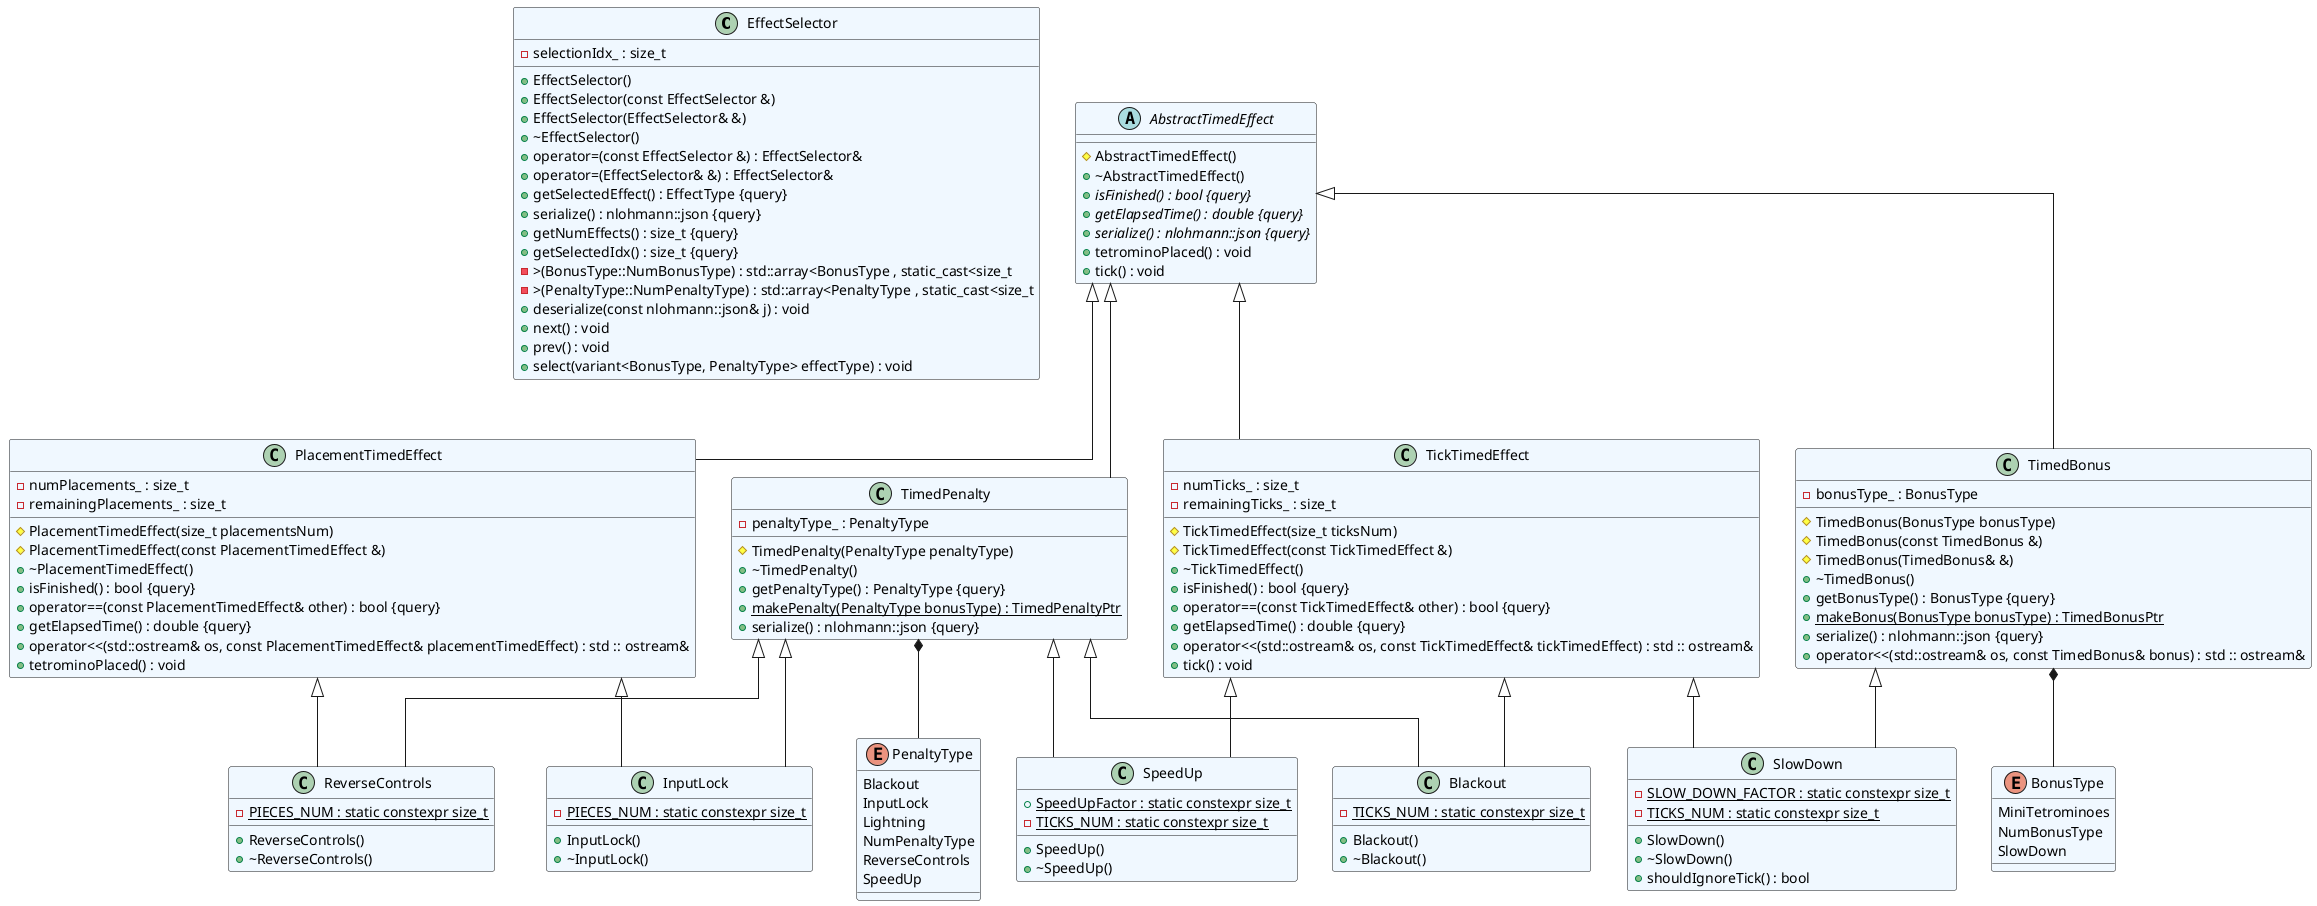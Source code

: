 @startuml EffectClass

skinparam linetype ortho
skinparam class {
    BackgroundColor AliceBlue
}

/' Objects '/
class EffectSelector {
	+EffectSelector()
	+EffectSelector(const EffectSelector &)
	+EffectSelector(EffectSelector& &)
	+~EffectSelector()
	+operator=(const EffectSelector &) : EffectSelector&
	+operator=(EffectSelector& &) : EffectSelector&
	+getSelectedEffect() : EffectType {query}
	+serialize() : nlohmann::json {query}
	+getNumEffects() : size_t {query}
	+getSelectedIdx() : size_t {query}
	-selectionIdx_ : size_t
	->(BonusType::NumBonusType) : std::array<BonusType , static_cast<size_t
	->(PenaltyType::NumPenaltyType) : std::array<PenaltyType , static_cast<size_t
	+deserialize(const nlohmann::json& j) : void
	+next() : void
	+prev() : void
	+select(variant<BonusType, PenaltyType> effectType) : void
}


abstract class AbstractTimedEffect {
	#AbstractTimedEffect()
	+~AbstractTimedEffect()
	+{abstract} isFinished() : bool {query}
	+{abstract} getElapsedTime() : double {query}
	+{abstract} serialize() : nlohmann::json {query}
	+tetrominoPlaced() : void
	+tick() : void
}


class Blackout {
	+Blackout()
	+~Blackout()
	-{static} TICKS_NUM : static constexpr size_t
}


class InputLock {
	+InputLock()
	+~InputLock()
	-{static} PIECES_NUM : static constexpr size_t
}


class PlacementTimedEffect {
	#PlacementTimedEffect(size_t placementsNum)
	#PlacementTimedEffect(const PlacementTimedEffect &)
	+~PlacementTimedEffect()
	+isFinished() : bool {query}
	+operator==(const PlacementTimedEffect& other) : bool {query}
	+getElapsedTime() : double {query}
	-numPlacements_ : size_t
	-remainingPlacements_ : size_t
	+operator<<(std::ostream& os, const PlacementTimedEffect& placementTimedEffect) : std :: ostream&
	+tetrominoPlaced() : void
}


class ReverseControls {
	+ReverseControls()
	+~ReverseControls()
	-{static} PIECES_NUM : static constexpr size_t
}


class SlowDown {
	+SlowDown()
	+~SlowDown()
	+shouldIgnoreTick() : bool
	-{static} SLOW_DOWN_FACTOR : static constexpr size_t
	-{static} TICKS_NUM : static constexpr size_t
}


class SpeedUp {
	+SpeedUp()
	+~SpeedUp()
	+{static} SpeedUpFactor : static constexpr size_t
	-{static} TICKS_NUM : static constexpr size_t
}


class TickTimedEffect {
	#TickTimedEffect(size_t ticksNum)
	#TickTimedEffect(const TickTimedEffect &)
	+~TickTimedEffect()
	+isFinished() : bool {query}
	+operator==(const TickTimedEffect& other) : bool {query}
	+getElapsedTime() : double {query}
	-numTicks_ : size_t
	-remainingTicks_ : size_t
	+operator<<(std::ostream& os, const TickTimedEffect& tickTimedEffect) : std :: ostream&
	+tick() : void
}


class TimedBonus {
	#TimedBonus(BonusType bonusType)
	#TimedBonus(const TimedBonus &)
	#TimedBonus(TimedBonus& &)
	+~TimedBonus()
	-bonusType_ : BonusType
	+getBonusType() : BonusType {query}
	+{static} makeBonus(BonusType bonusType) : TimedBonusPtr
	+serialize() : nlohmann::json {query}
	+operator<<(std::ostream& os, const TimedBonus& bonus) : std :: ostream&
}


class TimedPenalty {
	#TimedPenalty(PenaltyType penaltyType)
	+~TimedPenalty()
	+getPenaltyType() : PenaltyType {query}
	-penaltyType_ : PenaltyType
	+{static} makePenalty(PenaltyType bonusType) : TimedPenaltyPtr
	+serialize() : nlohmann::json {query}
}


enum BonusType {
	MiniTetrominoes
	NumBonusType
	SlowDown
}


enum PenaltyType {
	Blackout
	InputLock
	Lightning
	NumPenaltyType
	ReverseControls
	SpeedUp
}





/' Inheritance relationships '/

AbstractTimedEffect <|-- PlacementTimedEffect


AbstractTimedEffect <|-- TickTimedEffect


AbstractTimedEffect <|-- TimedBonus


AbstractTimedEffect <|-- TimedPenalty


PlacementTimedEffect <|-- InputLock


PlacementTimedEffect <|-- ReverseControls


TickTimedEffect <|-- Blackout


TickTimedEffect <|-- SlowDown


TickTimedEffect <|-- SpeedUp


TimedBonus <|-- SlowDown


TimedPenalty <|-- Blackout


TimedPenalty <|-- InputLock


TimedPenalty <|-- ReverseControls


TimedPenalty <|-- SpeedUp





/' Aggregation relationships '/

TimedBonus *-- BonusType


TimedPenalty *-- PenaltyType






/' Nested objects '/



@enduml
